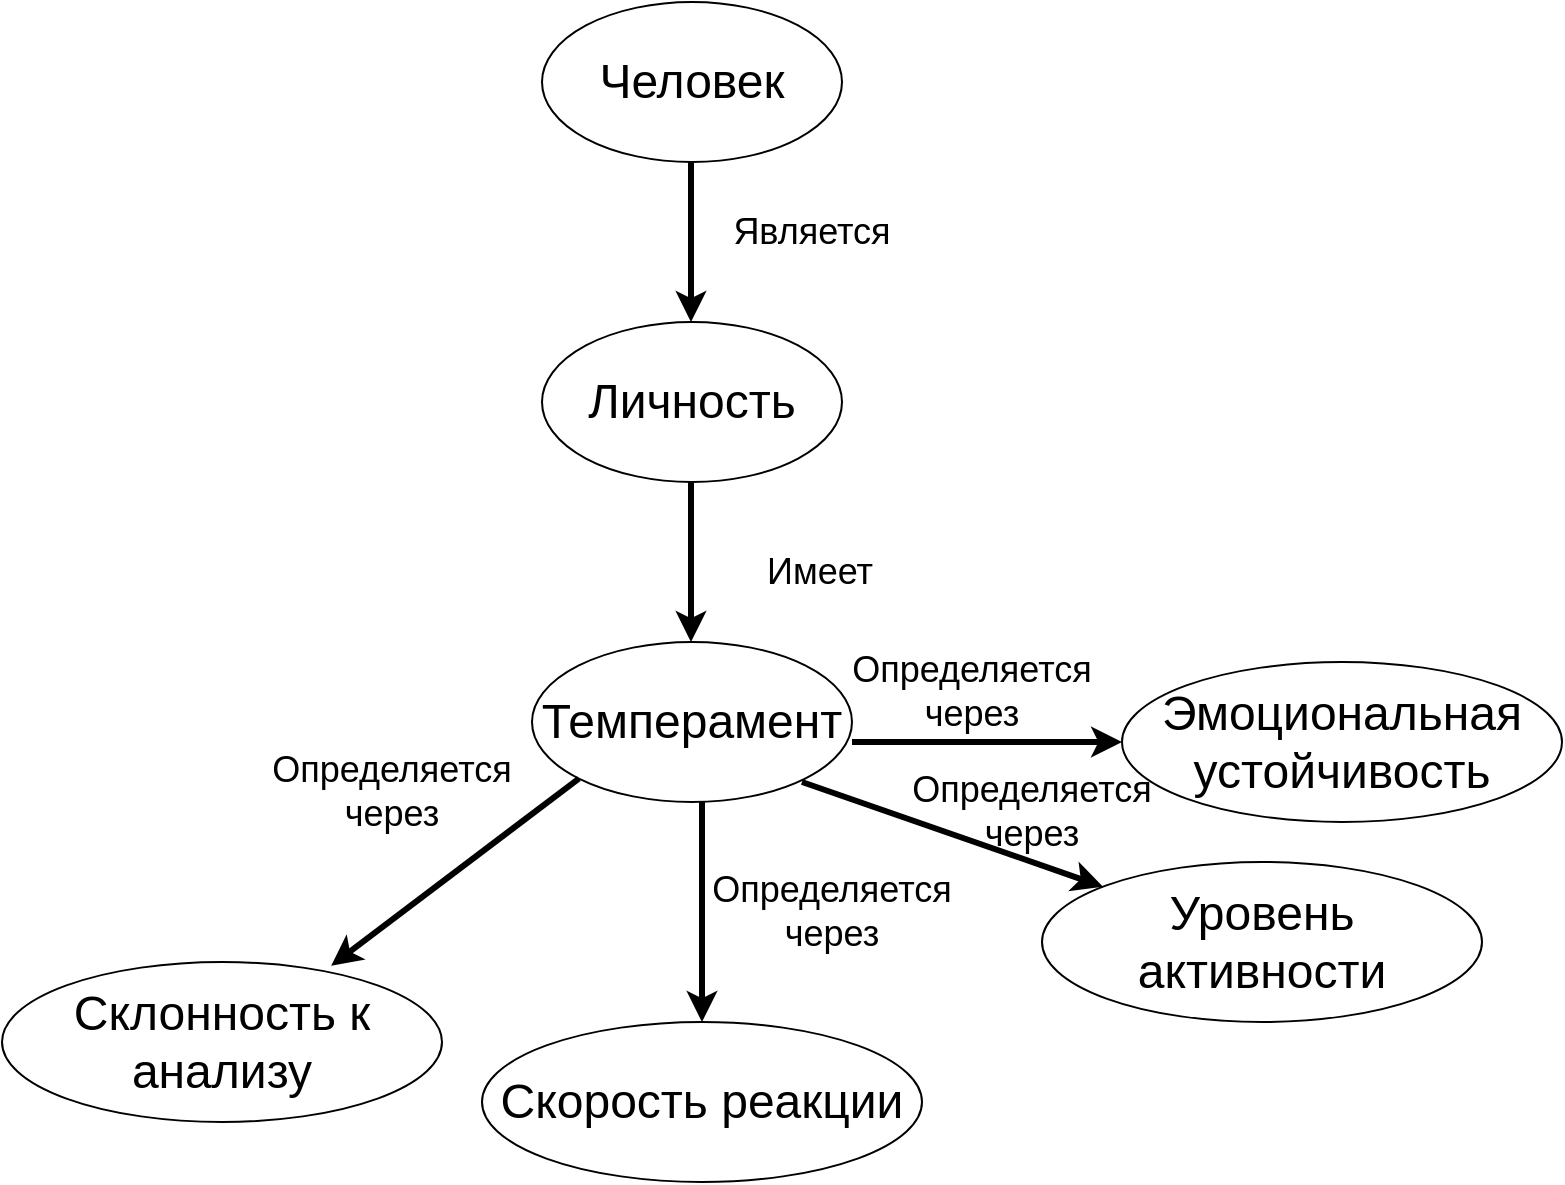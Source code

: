 <mxfile version="25.0.3">
  <diagram name="Страница — 1" id="UBcZNj0CW8v7sl9Pv-SL">
    <mxGraphModel dx="1806" dy="947" grid="1" gridSize="10" guides="1" tooltips="1" connect="1" arrows="1" fold="1" page="1" pageScale="1" pageWidth="827" pageHeight="1169" math="0" shadow="0">
      <root>
        <mxCell id="0" />
        <mxCell id="1" parent="0" />
        <mxCell id="ywPE58ERe0Zjie2IHpUZ-2" value="" style="endArrow=classic;html=1;rounded=0;fontSize=12;strokeWidth=3;" edge="1" parent="1">
          <mxGeometry width="50" height="50" relative="1" as="geometry">
            <mxPoint x="394.5" y="210" as="sourcePoint" />
            <mxPoint x="394.5" y="290" as="targetPoint" />
          </mxGeometry>
        </mxCell>
        <mxCell id="ywPE58ERe0Zjie2IHpUZ-3" value="Человек" style="ellipse;whiteSpace=wrap;html=1;fontSize=24;" vertex="1" parent="1">
          <mxGeometry x="320" y="130" width="150" height="80" as="geometry" />
        </mxCell>
        <mxCell id="ywPE58ERe0Zjie2IHpUZ-6" value="Личность" style="ellipse;whiteSpace=wrap;html=1;fontSize=24;" vertex="1" parent="1">
          <mxGeometry x="320" y="290" width="150" height="80" as="geometry" />
        </mxCell>
        <mxCell id="ywPE58ERe0Zjie2IHpUZ-8" value="Темперамент" style="ellipse;whiteSpace=wrap;html=1;fontSize=24;" vertex="1" parent="1">
          <mxGeometry x="315" y="450" width="160" height="80" as="geometry" />
        </mxCell>
        <mxCell id="ywPE58ERe0Zjie2IHpUZ-9" value="" style="endArrow=classic;html=1;rounded=0;fontSize=12;strokeWidth=3;" edge="1" parent="1">
          <mxGeometry width="50" height="50" relative="1" as="geometry">
            <mxPoint x="394.5" y="370" as="sourcePoint" />
            <mxPoint x="394.5" y="450" as="targetPoint" />
          </mxGeometry>
        </mxCell>
        <mxCell id="ywPE58ERe0Zjie2IHpUZ-10" value="Является" style="text;html=1;align=center;verticalAlign=middle;whiteSpace=wrap;rounded=0;fontSize=18;" vertex="1" parent="1">
          <mxGeometry x="410" y="230" width="90" height="30" as="geometry" />
        </mxCell>
        <mxCell id="ywPE58ERe0Zjie2IHpUZ-11" value="Имеет" style="text;html=1;align=center;verticalAlign=middle;whiteSpace=wrap;rounded=0;fontSize=18;" vertex="1" parent="1">
          <mxGeometry x="414" y="400" width="90" height="30" as="geometry" />
        </mxCell>
        <mxCell id="ywPE58ERe0Zjie2IHpUZ-12" value="" style="endArrow=classic;html=1;rounded=0;fontSize=12;strokeWidth=3;" edge="1" parent="1">
          <mxGeometry width="50" height="50" relative="1" as="geometry">
            <mxPoint x="475" y="500" as="sourcePoint" />
            <mxPoint x="610" y="500" as="targetPoint" />
          </mxGeometry>
        </mxCell>
        <mxCell id="ywPE58ERe0Zjie2IHpUZ-13" value="Определяется через" style="text;html=1;align=center;verticalAlign=middle;whiteSpace=wrap;rounded=0;fontSize=18;" vertex="1" parent="1">
          <mxGeometry x="490" y="460" width="90" height="30" as="geometry" />
        </mxCell>
        <mxCell id="ywPE58ERe0Zjie2IHpUZ-14" value="Эмоциональная устойчивость" style="ellipse;whiteSpace=wrap;html=1;fontSize=24;" vertex="1" parent="1">
          <mxGeometry x="610" y="460" width="220" height="80" as="geometry" />
        </mxCell>
        <mxCell id="ywPE58ERe0Zjie2IHpUZ-15" value="Определяется через" style="text;html=1;align=center;verticalAlign=middle;whiteSpace=wrap;rounded=0;fontSize=18;" vertex="1" parent="1">
          <mxGeometry x="520" y="520" width="90" height="30" as="geometry" />
        </mxCell>
        <mxCell id="ywPE58ERe0Zjie2IHpUZ-16" value="Уровень активности" style="ellipse;whiteSpace=wrap;html=1;fontSize=24;" vertex="1" parent="1">
          <mxGeometry x="570" y="560" width="220" height="80" as="geometry" />
        </mxCell>
        <mxCell id="ywPE58ERe0Zjie2IHpUZ-17" value="" style="endArrow=classic;html=1;rounded=0;fontSize=12;strokeWidth=3;" edge="1" parent="1" target="ywPE58ERe0Zjie2IHpUZ-16">
          <mxGeometry width="50" height="50" relative="1" as="geometry">
            <mxPoint x="450" y="520" as="sourcePoint" />
            <mxPoint x="560" y="530" as="targetPoint" />
          </mxGeometry>
        </mxCell>
        <mxCell id="ywPE58ERe0Zjie2IHpUZ-18" value="" style="endArrow=classic;html=1;rounded=0;fontSize=12;strokeWidth=3;" edge="1" parent="1">
          <mxGeometry width="50" height="50" relative="1" as="geometry">
            <mxPoint x="400" y="530" as="sourcePoint" />
            <mxPoint x="400" y="640" as="targetPoint" />
          </mxGeometry>
        </mxCell>
        <mxCell id="ywPE58ERe0Zjie2IHpUZ-19" value="Скорость реакции" style="ellipse;whiteSpace=wrap;html=1;fontSize=24;" vertex="1" parent="1">
          <mxGeometry x="290" y="640" width="220" height="80" as="geometry" />
        </mxCell>
        <mxCell id="ywPE58ERe0Zjie2IHpUZ-20" value="Склонность к анализу" style="ellipse;whiteSpace=wrap;html=1;fontSize=24;" vertex="1" parent="1">
          <mxGeometry x="50" y="610" width="220" height="80" as="geometry" />
        </mxCell>
        <mxCell id="ywPE58ERe0Zjie2IHpUZ-21" value="Определяется через" style="text;html=1;align=center;verticalAlign=middle;whiteSpace=wrap;rounded=0;fontSize=18;" vertex="1" parent="1">
          <mxGeometry x="420" y="570" width="90" height="30" as="geometry" />
        </mxCell>
        <mxCell id="ywPE58ERe0Zjie2IHpUZ-22" value="" style="endArrow=classic;html=1;rounded=0;fontSize=12;strokeWidth=3;entryX=0.748;entryY=0.024;entryDx=0;entryDy=0;entryPerimeter=0;exitX=0;exitY=1;exitDx=0;exitDy=0;" edge="1" parent="1" source="ywPE58ERe0Zjie2IHpUZ-8" target="ywPE58ERe0Zjie2IHpUZ-20">
          <mxGeometry width="50" height="50" relative="1" as="geometry">
            <mxPoint x="320" y="500" as="sourcePoint" />
            <mxPoint x="320" y="610" as="targetPoint" />
          </mxGeometry>
        </mxCell>
        <mxCell id="ywPE58ERe0Zjie2IHpUZ-23" value="Определяется через" style="text;html=1;align=center;verticalAlign=middle;whiteSpace=wrap;rounded=0;fontSize=18;" vertex="1" parent="1">
          <mxGeometry x="200" y="510" width="90" height="30" as="geometry" />
        </mxCell>
      </root>
    </mxGraphModel>
  </diagram>
</mxfile>
